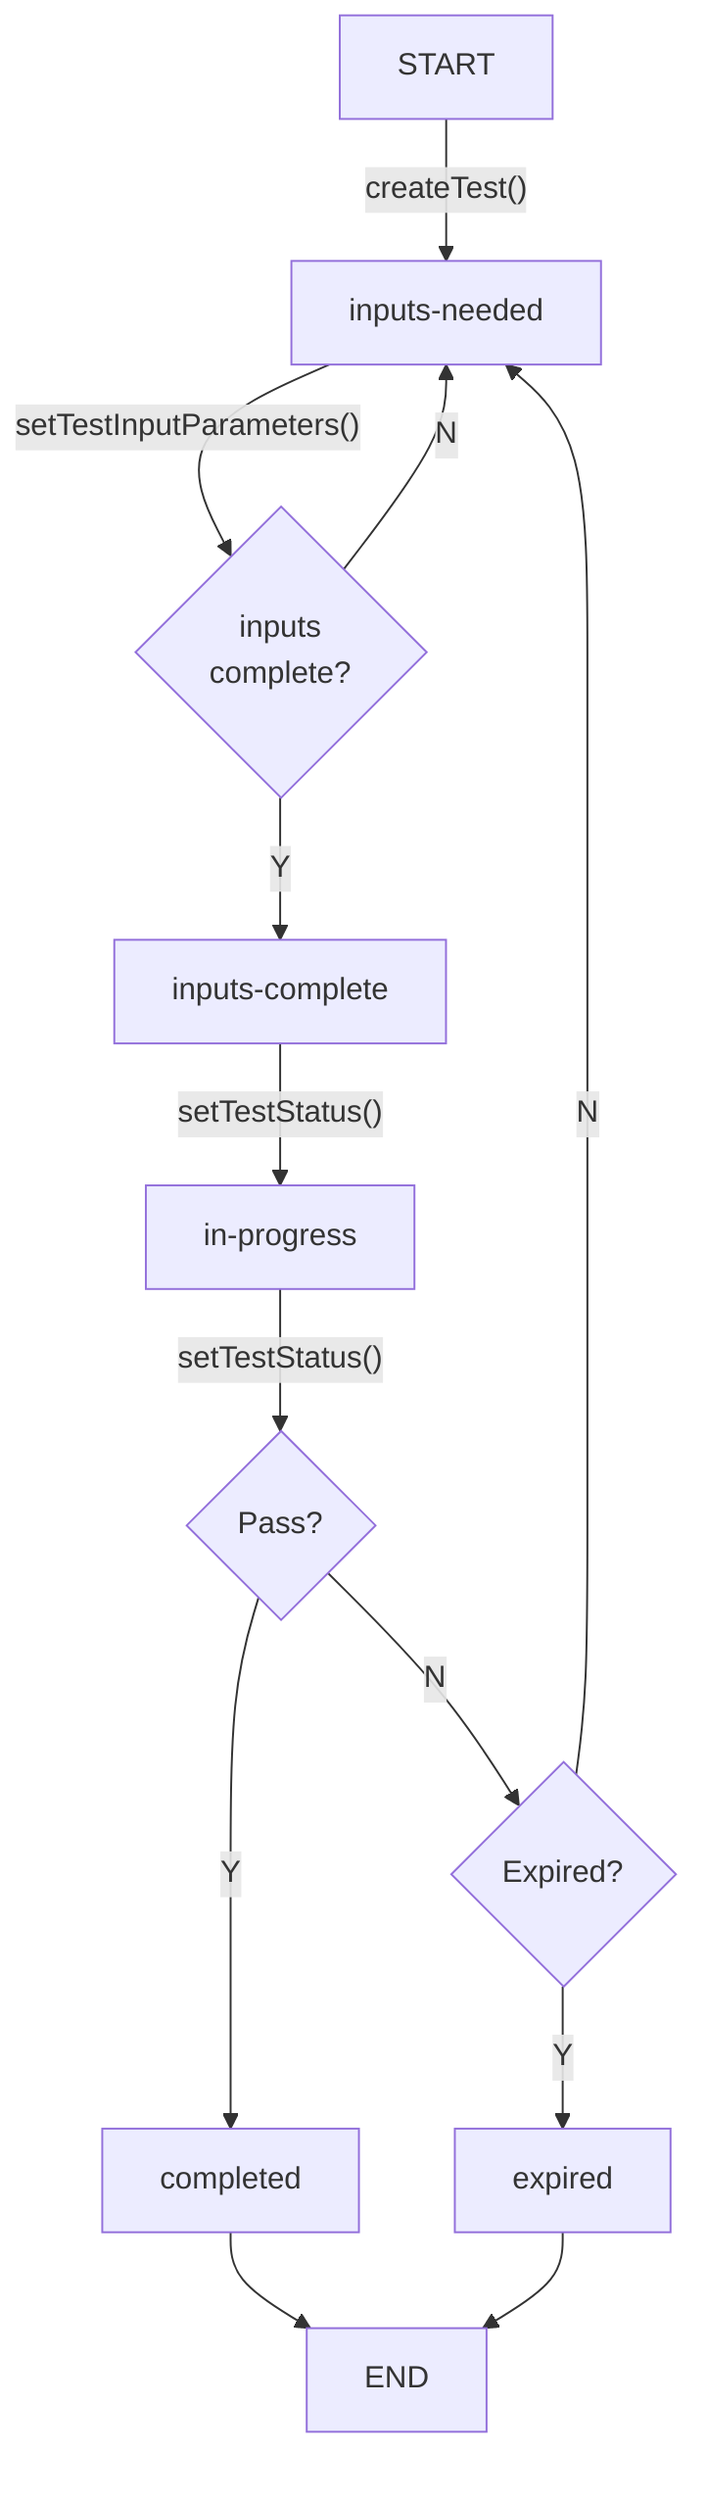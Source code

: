 flowchart TD
    START[START] --> |"createTest()"| A
    A[inputs-needed] -->|"setTestInputParameters()"| B{inputs<br>complete?}
    B -->|N| A
    B -->|Y| C[inputs-complete]
    C -->|"setTestStatus()"| E1[in-progress]
    E1 --> |"setTestStatus()"| G{Pass?}
    G --> |Y| H[completed]
    G --> |N| I{Expired?}
    I --> |N| A
    I --> |Y| J[expired]
    H --> END
    J --> END